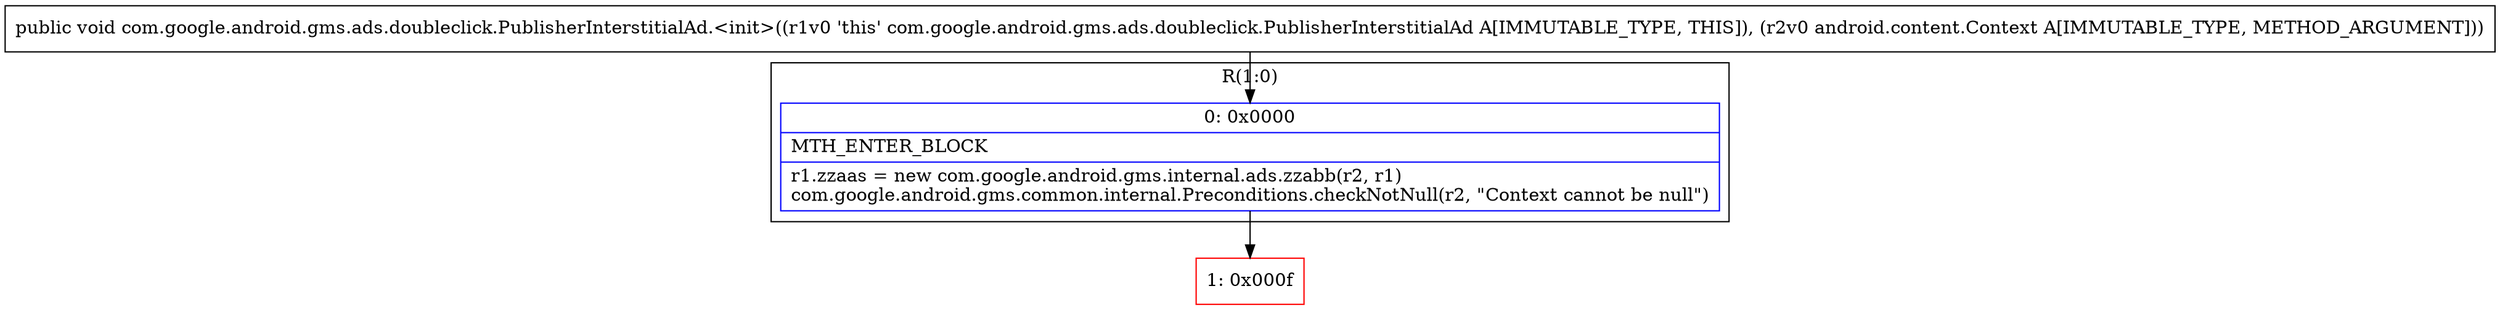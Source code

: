 digraph "CFG forcom.google.android.gms.ads.doubleclick.PublisherInterstitialAd.\<init\>(Landroid\/content\/Context;)V" {
subgraph cluster_Region_2002412555 {
label = "R(1:0)";
node [shape=record,color=blue];
Node_0 [shape=record,label="{0\:\ 0x0000|MTH_ENTER_BLOCK\l|r1.zzaas = new com.google.android.gms.internal.ads.zzabb(r2, r1)\lcom.google.android.gms.common.internal.Preconditions.checkNotNull(r2, \"Context cannot be null\")\l}"];
}
Node_1 [shape=record,color=red,label="{1\:\ 0x000f}"];
MethodNode[shape=record,label="{public void com.google.android.gms.ads.doubleclick.PublisherInterstitialAd.\<init\>((r1v0 'this' com.google.android.gms.ads.doubleclick.PublisherInterstitialAd A[IMMUTABLE_TYPE, THIS]), (r2v0 android.content.Context A[IMMUTABLE_TYPE, METHOD_ARGUMENT])) }"];
MethodNode -> Node_0;
Node_0 -> Node_1;
}

